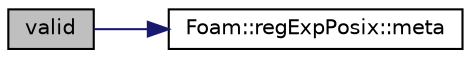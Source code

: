 digraph "valid"
{
  bgcolor="transparent";
  edge [fontname="Helvetica",fontsize="10",labelfontname="Helvetica",labelfontsize="10"];
  node [fontname="Helvetica",fontsize="10",shape=record];
  rankdir="LR";
  Node1 [label="valid",height=0.2,width=0.4,color="black", fillcolor="grey75", style="filled" fontcolor="black"];
  Node1 -> Node2 [color="midnightblue",fontsize="10",style="solid",fontname="Helvetica"];
  Node2 [label="Foam::regExpPosix::meta",height=0.2,width=0.4,color="black",URL="$classFoam_1_1regExpPosix.html#ab0ef82fcb4884f96d5c6f13674a8b080",tooltip="Test if character appears to be a regular expression meta-character. "];
}
